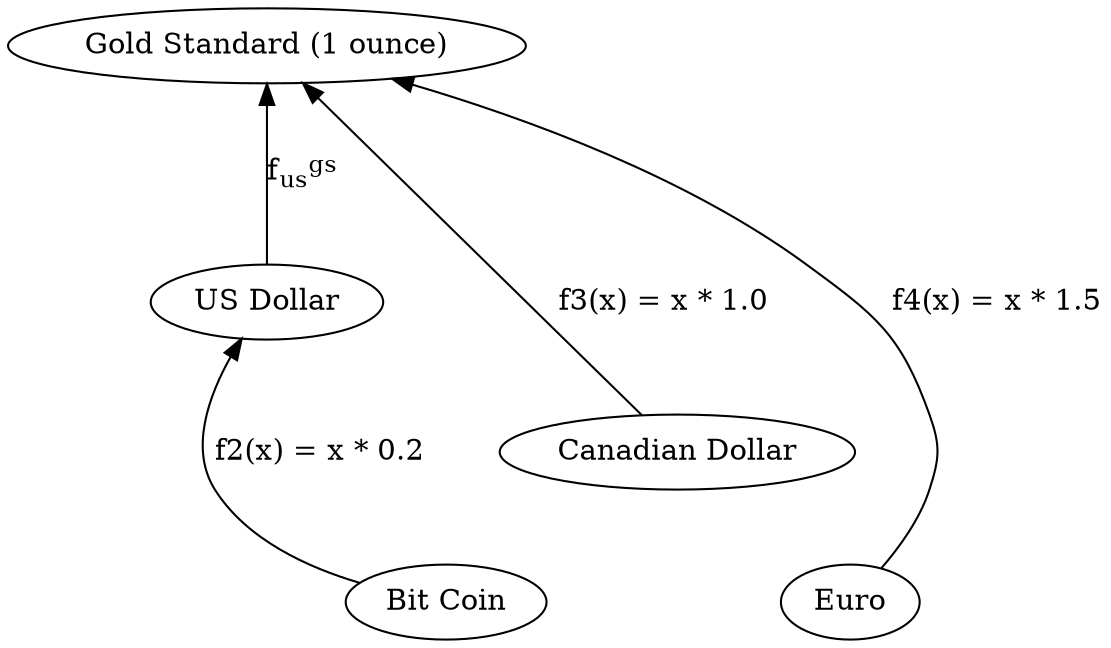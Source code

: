 digraph {
    rankdir="BT"
    nodesep=1
    ranksep=1
    gs [label = "Gold Standard (1 ounce)"];
    us [label = "US Dollar"];
    bc [label = "Bit Coin"];
    ca [label = "Canadian Dollar"];
    eu [label = "Euro"];
    us -> gs  [label=<f<SUB>us</SUB><SUP>gs</SUP>>];
    bc -> us [label="f2(x) = x * 0.2",weight="0.2"];
    ca -> gs [label="f3(x) = x * 1.0",weight="0.2"];
    eu -> gs [label="f4(x) = x * 1.5",weight="0.2"];
}
